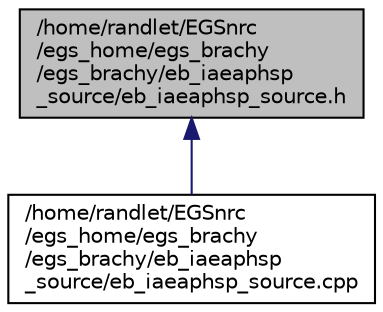 digraph "/home/randlet/EGSnrc/egs_home/egs_brachy/egs_brachy/eb_iaeaphsp_source/eb_iaeaphsp_source.h"
{
  edge [fontname="Helvetica",fontsize="10",labelfontname="Helvetica",labelfontsize="10"];
  node [fontname="Helvetica",fontsize="10",shape=record];
  Node8 [label="/home/randlet/EGSnrc\l/egs_home/egs_brachy\l/egs_brachy/eb_iaeaphsp\l_source/eb_iaeaphsp_source.h",height=0.2,width=0.4,color="black", fillcolor="grey75", style="filled", fontcolor="black"];
  Node8 -> Node9 [dir="back",color="midnightblue",fontsize="10",style="solid",fontname="Helvetica"];
  Node9 [label="/home/randlet/EGSnrc\l/egs_home/egs_brachy\l/egs_brachy/eb_iaeaphsp\l_source/eb_iaeaphsp_source.cpp",height=0.2,width=0.4,color="black", fillcolor="white", style="filled",URL="$eb__iaeaphsp__source_8cpp.html"];
}
